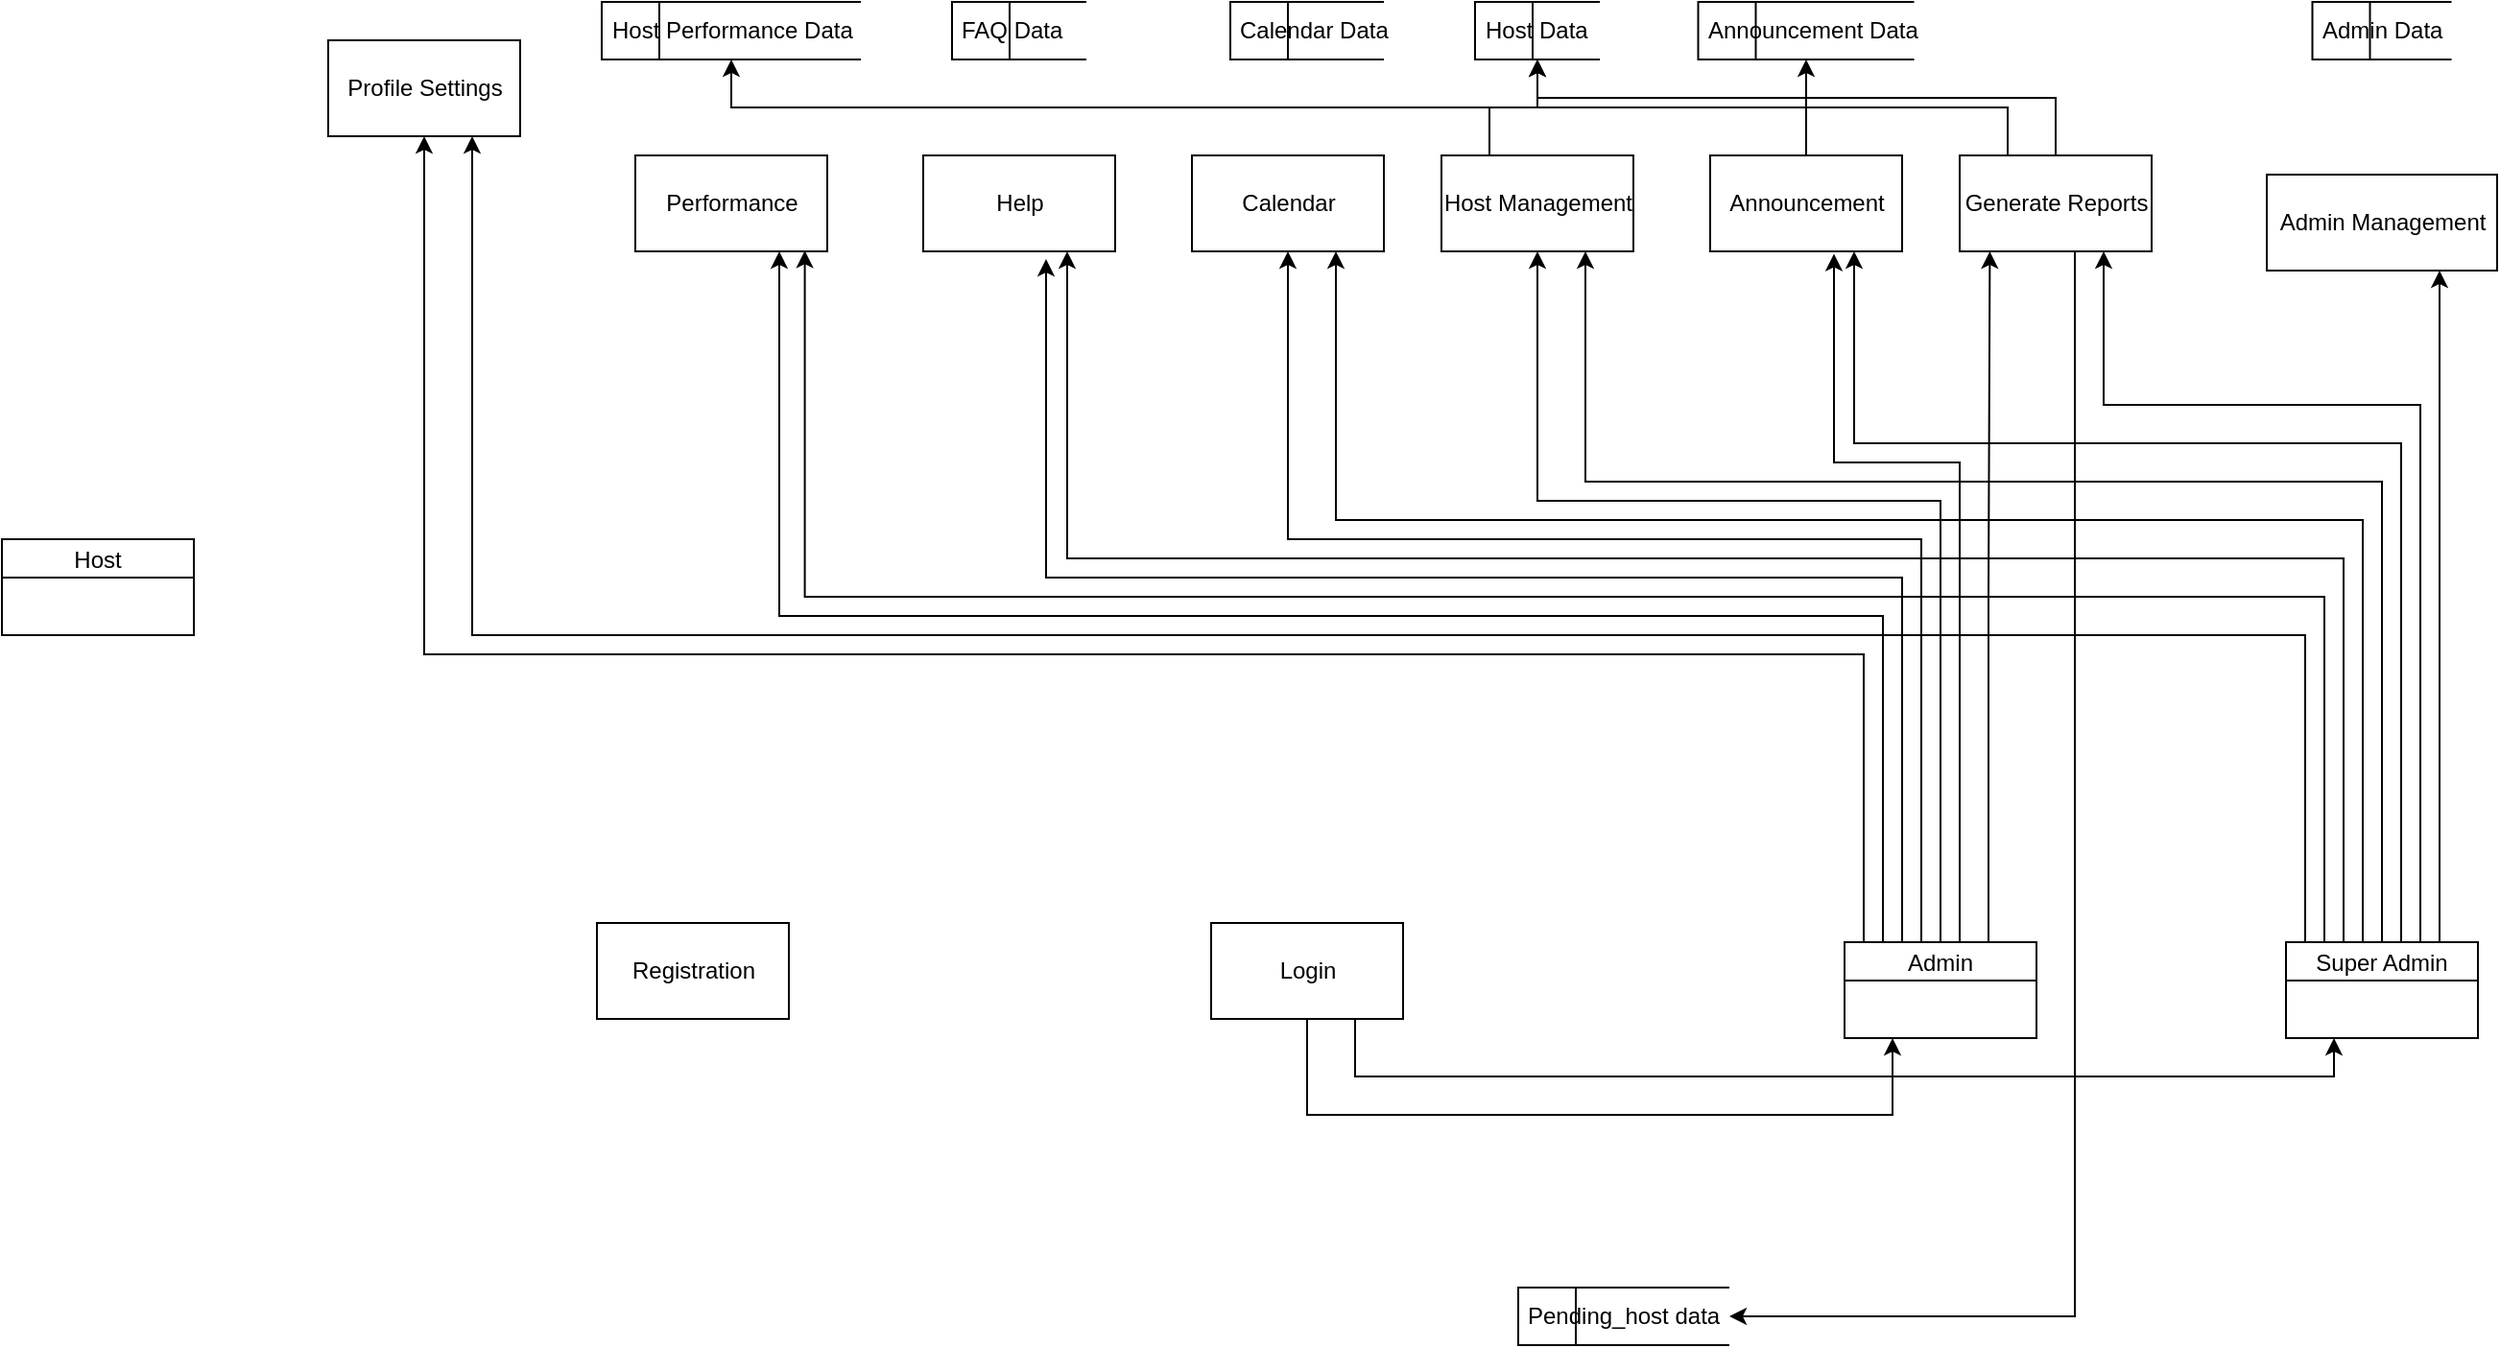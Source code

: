 <mxfile version="20.4.1" type="github">
  <diagram id="ODct4G0dxIyqpnzht4YD" name="Page-1">
    <mxGraphModel dx="989" dy="530" grid="1" gridSize="10" guides="1" tooltips="1" connect="1" arrows="1" fold="1" page="1" pageScale="1" pageWidth="1400" pageHeight="850" math="0" shadow="0">
      <root>
        <mxCell id="0" />
        <mxCell id="1" parent="0" />
        <mxCell id="4zP4CRsx3QcSQPqTSRkt-1" value="Host" style="swimlane;fontStyle=0;childLayout=stackLayout;horizontal=1;startSize=20;fillColor=#ffffff;horizontalStack=0;resizeParent=1;resizeParentMax=0;resizeLast=0;collapsible=0;marginBottom=0;swimlaneFillColor=#ffffff;" vertex="1" parent="1">
          <mxGeometry x="80" y="350" width="100" height="50" as="geometry" />
        </mxCell>
        <mxCell id="4zP4CRsx3QcSQPqTSRkt-18" style="edgeStyle=orthogonalEdgeStyle;rounded=0;orthogonalLoop=1;jettySize=auto;html=1;entryX=0.25;entryY=1;entryDx=0;entryDy=0;" edge="1" parent="1" source="4zP4CRsx3QcSQPqTSRkt-2" target="4zP4CRsx3QcSQPqTSRkt-5">
          <mxGeometry relative="1" as="geometry">
            <Array as="points">
              <mxPoint x="760" y="650" />
              <mxPoint x="1065" y="650" />
            </Array>
          </mxGeometry>
        </mxCell>
        <mxCell id="4zP4CRsx3QcSQPqTSRkt-19" style="edgeStyle=orthogonalEdgeStyle;rounded=0;orthogonalLoop=1;jettySize=auto;html=1;exitX=0.75;exitY=1;exitDx=0;exitDy=0;entryX=0.25;entryY=1;entryDx=0;entryDy=0;" edge="1" parent="1" source="4zP4CRsx3QcSQPqTSRkt-2" target="4zP4CRsx3QcSQPqTSRkt-6">
          <mxGeometry relative="1" as="geometry" />
        </mxCell>
        <mxCell id="4zP4CRsx3QcSQPqTSRkt-2" value="Login" style="html=1;dashed=0;whitespace=wrap;" vertex="1" parent="1">
          <mxGeometry x="710" y="550" width="100" height="50" as="geometry" />
        </mxCell>
        <mxCell id="4zP4CRsx3QcSQPqTSRkt-33" style="edgeStyle=orthogonalEdgeStyle;rounded=0;orthogonalLoop=1;jettySize=auto;html=1;exitX=0.75;exitY=0;exitDx=0;exitDy=0;entryX=0.157;entryY=1;entryDx=0;entryDy=0;entryPerimeter=0;labelBorderColor=default;fontColor=#FF0000;" edge="1" parent="1" source="4zP4CRsx3QcSQPqTSRkt-5" target="4zP4CRsx3QcSQPqTSRkt-13">
          <mxGeometry relative="1" as="geometry" />
        </mxCell>
        <mxCell id="4zP4CRsx3QcSQPqTSRkt-34" style="edgeStyle=orthogonalEdgeStyle;rounded=0;orthogonalLoop=1;jettySize=auto;html=1;entryX=0.645;entryY=1.025;entryDx=0;entryDy=0;entryPerimeter=0;labelBorderColor=default;fontColor=#FF0000;" edge="1" parent="1" source="4zP4CRsx3QcSQPqTSRkt-5" target="4zP4CRsx3QcSQPqTSRkt-12">
          <mxGeometry relative="1" as="geometry">
            <Array as="points">
              <mxPoint x="1100" y="310" />
              <mxPoint x="1035" y="310" />
            </Array>
          </mxGeometry>
        </mxCell>
        <mxCell id="4zP4CRsx3QcSQPqTSRkt-35" style="edgeStyle=orthogonalEdgeStyle;rounded=0;orthogonalLoop=1;jettySize=auto;html=1;entryX=0.5;entryY=1;entryDx=0;entryDy=0;labelBorderColor=default;fontColor=#FF0000;" edge="1" parent="1" source="4zP4CRsx3QcSQPqTSRkt-5" target="4zP4CRsx3QcSQPqTSRkt-8">
          <mxGeometry relative="1" as="geometry">
            <Array as="points">
              <mxPoint x="1090" y="330" />
              <mxPoint x="880" y="330" />
            </Array>
          </mxGeometry>
        </mxCell>
        <mxCell id="4zP4CRsx3QcSQPqTSRkt-36" style="edgeStyle=orthogonalEdgeStyle;rounded=0;orthogonalLoop=1;jettySize=auto;html=1;entryX=0.5;entryY=1;entryDx=0;entryDy=0;labelBorderColor=default;fontColor=#FF0000;" edge="1" parent="1" source="4zP4CRsx3QcSQPqTSRkt-5" target="4zP4CRsx3QcSQPqTSRkt-11">
          <mxGeometry relative="1" as="geometry">
            <Array as="points">
              <mxPoint x="1080" y="350" />
              <mxPoint x="750" y="350" />
            </Array>
          </mxGeometry>
        </mxCell>
        <mxCell id="4zP4CRsx3QcSQPqTSRkt-37" style="edgeStyle=orthogonalEdgeStyle;rounded=0;orthogonalLoop=1;jettySize=auto;html=1;entryX=0.64;entryY=1.08;entryDx=0;entryDy=0;entryPerimeter=0;labelBorderColor=default;fontColor=#FF0000;" edge="1" parent="1" source="4zP4CRsx3QcSQPqTSRkt-5" target="4zP4CRsx3QcSQPqTSRkt-10">
          <mxGeometry relative="1" as="geometry">
            <Array as="points">
              <mxPoint x="1070" y="370" />
              <mxPoint x="624" y="370" />
            </Array>
          </mxGeometry>
        </mxCell>
        <mxCell id="4zP4CRsx3QcSQPqTSRkt-38" style="edgeStyle=orthogonalEdgeStyle;rounded=0;orthogonalLoop=1;jettySize=auto;html=1;entryX=0.75;entryY=1;entryDx=0;entryDy=0;labelBorderColor=default;fontColor=#FF0000;" edge="1" parent="1" source="4zP4CRsx3QcSQPqTSRkt-5" target="4zP4CRsx3QcSQPqTSRkt-9">
          <mxGeometry relative="1" as="geometry">
            <Array as="points">
              <mxPoint x="1060" y="390" />
              <mxPoint x="485" y="390" />
            </Array>
          </mxGeometry>
        </mxCell>
        <mxCell id="4zP4CRsx3QcSQPqTSRkt-39" style="edgeStyle=orthogonalEdgeStyle;rounded=0;orthogonalLoop=1;jettySize=auto;html=1;entryX=0.5;entryY=1;entryDx=0;entryDy=0;labelBorderColor=default;fontColor=#FF0000;" edge="1" parent="1" source="4zP4CRsx3QcSQPqTSRkt-5" target="4zP4CRsx3QcSQPqTSRkt-15">
          <mxGeometry relative="1" as="geometry">
            <Array as="points">
              <mxPoint x="1050" y="410" />
              <mxPoint x="300" y="410" />
            </Array>
          </mxGeometry>
        </mxCell>
        <mxCell id="4zP4CRsx3QcSQPqTSRkt-5" value="Admin" style="swimlane;fontStyle=0;childLayout=stackLayout;horizontal=1;startSize=20;fillColor=#ffffff;horizontalStack=0;resizeParent=1;resizeParentMax=0;resizeLast=0;collapsible=0;marginBottom=0;swimlaneFillColor=#ffffff;" vertex="1" parent="1">
          <mxGeometry x="1040" y="560" width="100" height="50" as="geometry" />
        </mxCell>
        <mxCell id="4zP4CRsx3QcSQPqTSRkt-21" style="edgeStyle=orthogonalEdgeStyle;rounded=0;orthogonalLoop=1;jettySize=auto;html=1;exitX=0.75;exitY=0;exitDx=0;exitDy=0;entryX=0.75;entryY=1;entryDx=0;entryDy=0;" edge="1" parent="1" source="4zP4CRsx3QcSQPqTSRkt-6" target="4zP4CRsx3QcSQPqTSRkt-14">
          <mxGeometry relative="1" as="geometry">
            <Array as="points">
              <mxPoint x="1350" y="560" />
            </Array>
          </mxGeometry>
        </mxCell>
        <mxCell id="4zP4CRsx3QcSQPqTSRkt-22" style="edgeStyle=orthogonalEdgeStyle;rounded=0;orthogonalLoop=1;jettySize=auto;html=1;entryX=0.75;entryY=1;entryDx=0;entryDy=0;" edge="1" parent="1" source="4zP4CRsx3QcSQPqTSRkt-6" target="4zP4CRsx3QcSQPqTSRkt-13">
          <mxGeometry relative="1" as="geometry">
            <Array as="points">
              <mxPoint x="1340" y="280" />
              <mxPoint x="1175" y="280" />
            </Array>
          </mxGeometry>
        </mxCell>
        <mxCell id="4zP4CRsx3QcSQPqTSRkt-23" style="edgeStyle=orthogonalEdgeStyle;rounded=0;orthogonalLoop=1;jettySize=auto;html=1;exitX=0.25;exitY=0;exitDx=0;exitDy=0;entryX=0.75;entryY=1;entryDx=0;entryDy=0;" edge="1" parent="1" source="4zP4CRsx3QcSQPqTSRkt-6" target="4zP4CRsx3QcSQPqTSRkt-12">
          <mxGeometry relative="1" as="geometry">
            <Array as="points">
              <mxPoint x="1330" y="560" />
              <mxPoint x="1330" y="300" />
              <mxPoint x="1045" y="300" />
            </Array>
          </mxGeometry>
        </mxCell>
        <mxCell id="4zP4CRsx3QcSQPqTSRkt-24" style="edgeStyle=orthogonalEdgeStyle;rounded=0;orthogonalLoop=1;jettySize=auto;html=1;entryX=0.75;entryY=1;entryDx=0;entryDy=0;" edge="1" parent="1" source="4zP4CRsx3QcSQPqTSRkt-6" target="4zP4CRsx3QcSQPqTSRkt-8">
          <mxGeometry relative="1" as="geometry">
            <Array as="points">
              <mxPoint x="1320" y="320" />
              <mxPoint x="905" y="320" />
            </Array>
          </mxGeometry>
        </mxCell>
        <mxCell id="4zP4CRsx3QcSQPqTSRkt-25" style="edgeStyle=orthogonalEdgeStyle;rounded=0;orthogonalLoop=1;jettySize=auto;html=1;entryX=0.75;entryY=1;entryDx=0;entryDy=0;" edge="1" parent="1" source="4zP4CRsx3QcSQPqTSRkt-6" target="4zP4CRsx3QcSQPqTSRkt-11">
          <mxGeometry relative="1" as="geometry">
            <Array as="points">
              <mxPoint x="1310" y="340" />
              <mxPoint x="775" y="340" />
            </Array>
          </mxGeometry>
        </mxCell>
        <mxCell id="4zP4CRsx3QcSQPqTSRkt-26" style="edgeStyle=orthogonalEdgeStyle;rounded=0;orthogonalLoop=1;jettySize=auto;html=1;entryX=0.75;entryY=1;entryDx=0;entryDy=0;" edge="1" parent="1" source="4zP4CRsx3QcSQPqTSRkt-6" target="4zP4CRsx3QcSQPqTSRkt-10">
          <mxGeometry relative="1" as="geometry">
            <Array as="points">
              <mxPoint x="1300" y="360" />
              <mxPoint x="635" y="360" />
            </Array>
          </mxGeometry>
        </mxCell>
        <mxCell id="4zP4CRsx3QcSQPqTSRkt-27" style="edgeStyle=orthogonalEdgeStyle;rounded=0;orthogonalLoop=1;jettySize=auto;html=1;entryX=0.883;entryY=0.993;entryDx=0;entryDy=0;entryPerimeter=0;" edge="1" parent="1" source="4zP4CRsx3QcSQPqTSRkt-6" target="4zP4CRsx3QcSQPqTSRkt-9">
          <mxGeometry relative="1" as="geometry">
            <Array as="points">
              <mxPoint x="1290" y="380" />
              <mxPoint x="498" y="380" />
            </Array>
          </mxGeometry>
        </mxCell>
        <mxCell id="4zP4CRsx3QcSQPqTSRkt-29" style="edgeStyle=orthogonalEdgeStyle;rounded=0;orthogonalLoop=1;jettySize=auto;html=1;entryX=0.75;entryY=1;entryDx=0;entryDy=0;" edge="1" parent="1" source="4zP4CRsx3QcSQPqTSRkt-6" target="4zP4CRsx3QcSQPqTSRkt-15">
          <mxGeometry relative="1" as="geometry">
            <Array as="points">
              <mxPoint x="1280" y="400" />
              <mxPoint x="325" y="400" />
            </Array>
          </mxGeometry>
        </mxCell>
        <mxCell id="4zP4CRsx3QcSQPqTSRkt-6" value="Super Admin" style="swimlane;fontStyle=0;childLayout=stackLayout;horizontal=1;startSize=20;fillColor=#ffffff;horizontalStack=0;resizeParent=1;resizeParentMax=0;resizeLast=0;collapsible=0;marginBottom=0;swimlaneFillColor=#ffffff;" vertex="1" parent="1">
          <mxGeometry x="1270" y="560" width="100" height="50" as="geometry" />
        </mxCell>
        <mxCell id="4zP4CRsx3QcSQPqTSRkt-7" value="Registration" style="html=1;dashed=0;whitespace=wrap;" vertex="1" parent="1">
          <mxGeometry x="390" y="550" width="100" height="50" as="geometry" />
        </mxCell>
        <mxCell id="4zP4CRsx3QcSQPqTSRkt-51" style="edgeStyle=orthogonalEdgeStyle;rounded=0;orthogonalLoop=1;jettySize=auto;html=1;exitX=0.25;exitY=0;exitDx=0;exitDy=0;labelBorderColor=default;fontColor=#000000;" edge="1" parent="1" source="4zP4CRsx3QcSQPqTSRkt-8" target="4zP4CRsx3QcSQPqTSRkt-41">
          <mxGeometry relative="1" as="geometry" />
        </mxCell>
        <mxCell id="4zP4CRsx3QcSQPqTSRkt-8" value="Host Management" style="html=1;dashed=0;whitespace=wrap;" vertex="1" parent="1">
          <mxGeometry x="830" y="150" width="100" height="50" as="geometry" />
        </mxCell>
        <mxCell id="4zP4CRsx3QcSQPqTSRkt-9" value="Performance" style="html=1;dashed=0;whitespace=wrap;" vertex="1" parent="1">
          <mxGeometry x="410" y="150" width="100" height="50" as="geometry" />
        </mxCell>
        <mxCell id="4zP4CRsx3QcSQPqTSRkt-10" value="Help" style="html=1;dashed=0;whitespace=wrap;" vertex="1" parent="1">
          <mxGeometry x="560" y="150" width="100" height="50" as="geometry" />
        </mxCell>
        <mxCell id="4zP4CRsx3QcSQPqTSRkt-11" value="Calendar" style="html=1;dashed=0;whitespace=wrap;" vertex="1" parent="1">
          <mxGeometry x="700" y="150" width="100" height="50" as="geometry" />
        </mxCell>
        <mxCell id="4zP4CRsx3QcSQPqTSRkt-50" style="edgeStyle=orthogonalEdgeStyle;rounded=0;orthogonalLoop=1;jettySize=auto;html=1;entryX=0.5;entryY=1;entryDx=0;entryDy=0;labelBorderColor=default;fontColor=#000000;" edge="1" parent="1" source="4zP4CRsx3QcSQPqTSRkt-12" target="4zP4CRsx3QcSQPqTSRkt-44">
          <mxGeometry relative="1" as="geometry" />
        </mxCell>
        <mxCell id="4zP4CRsx3QcSQPqTSRkt-12" value="Announcement" style="html=1;dashed=0;whitespace=wrap;" vertex="1" parent="1">
          <mxGeometry x="970" y="150" width="100" height="50" as="geometry" />
        </mxCell>
        <mxCell id="4zP4CRsx3QcSQPqTSRkt-46" style="edgeStyle=orthogonalEdgeStyle;rounded=0;orthogonalLoop=1;jettySize=auto;html=1;entryX=0.5;entryY=1;entryDx=0;entryDy=0;labelBorderColor=default;fontColor=#000000;" edge="1" parent="1" source="4zP4CRsx3QcSQPqTSRkt-13" target="4zP4CRsx3QcSQPqTSRkt-41">
          <mxGeometry relative="1" as="geometry">
            <Array as="points">
              <mxPoint x="1150" y="120" />
              <mxPoint x="880" y="120" />
            </Array>
          </mxGeometry>
        </mxCell>
        <mxCell id="4zP4CRsx3QcSQPqTSRkt-48" style="edgeStyle=orthogonalEdgeStyle;rounded=0;orthogonalLoop=1;jettySize=auto;html=1;labelBorderColor=default;fontColor=#000000;entryX=1;entryY=0.5;entryDx=0;entryDy=0;" edge="1" parent="1" source="4zP4CRsx3QcSQPqTSRkt-13" target="4zP4CRsx3QcSQPqTSRkt-47">
          <mxGeometry relative="1" as="geometry">
            <mxPoint x="1200" y="560" as="targetPoint" />
            <Array as="points">
              <mxPoint x="1160" y="755" />
            </Array>
          </mxGeometry>
        </mxCell>
        <mxCell id="4zP4CRsx3QcSQPqTSRkt-49" style="edgeStyle=orthogonalEdgeStyle;rounded=0;orthogonalLoop=1;jettySize=auto;html=1;exitX=0.25;exitY=0;exitDx=0;exitDy=0;entryX=0.5;entryY=1;entryDx=0;entryDy=0;labelBorderColor=default;fontColor=#000000;" edge="1" parent="1" source="4zP4CRsx3QcSQPqTSRkt-13" target="4zP4CRsx3QcSQPqTSRkt-40">
          <mxGeometry relative="1" as="geometry" />
        </mxCell>
        <mxCell id="4zP4CRsx3QcSQPqTSRkt-13" value="Generate Reports" style="html=1;dashed=0;whitespace=wrap;" vertex="1" parent="1">
          <mxGeometry x="1100" y="150" width="100" height="50" as="geometry" />
        </mxCell>
        <mxCell id="4zP4CRsx3QcSQPqTSRkt-14" value="Admin Management" style="html=1;dashed=0;whitespace=wrap;" vertex="1" parent="1">
          <mxGeometry x="1260" y="160" width="120" height="50" as="geometry" />
        </mxCell>
        <mxCell id="4zP4CRsx3QcSQPqTSRkt-15" value="Profile Settings" style="html=1;dashed=0;whitespace=wrap;" vertex="1" parent="1">
          <mxGeometry x="250" y="90" width="100" height="50" as="geometry" />
        </mxCell>
        <mxCell id="4zP4CRsx3QcSQPqTSRkt-40" value="&lt;font color=&quot;#000000&quot;&gt;Host Performance Data&lt;br&gt;&lt;/font&gt;" style="html=1;dashed=0;whitespace=wrap;shape=mxgraph.dfd.dataStoreID;align=left;spacingLeft=3;points=[[0,0],[0.5,0],[1,0],[0,0.5],[1,0.5],[0,1],[0.5,1],[1,1]];fontColor=#FF0000;" vertex="1" parent="1">
          <mxGeometry x="392.5" y="70" width="135" height="30" as="geometry" />
        </mxCell>
        <mxCell id="4zP4CRsx3QcSQPqTSRkt-41" value="&lt;font color=&quot;#000000&quot;&gt;Host Data&lt;br&gt;&lt;/font&gt;" style="html=1;dashed=0;whitespace=wrap;shape=mxgraph.dfd.dataStoreID;align=left;spacingLeft=3;points=[[0,0],[0.5,0],[1,0],[0,0.5],[1,0.5],[0,1],[0.5,1],[1,1]];fontColor=#FF0000;" vertex="1" parent="1">
          <mxGeometry x="847.5" y="70" width="65" height="30" as="geometry" />
        </mxCell>
        <mxCell id="4zP4CRsx3QcSQPqTSRkt-42" value="Calendar Data" style="html=1;dashed=0;whitespace=wrap;shape=mxgraph.dfd.dataStoreID;align=left;spacingLeft=3;points=[[0,0],[0.5,0],[1,0],[0,0.5],[1,0.5],[0,1],[0.5,1],[1,1]];fontColor=#000000;" vertex="1" parent="1">
          <mxGeometry x="720" y="70" width="80" height="30" as="geometry" />
        </mxCell>
        <mxCell id="4zP4CRsx3QcSQPqTSRkt-43" value="&lt;font color=&quot;#000000&quot;&gt;FAQ Data&lt;br&gt;&lt;/font&gt;" style="html=1;dashed=0;whitespace=wrap;shape=mxgraph.dfd.dataStoreID;align=left;spacingLeft=3;points=[[0,0],[0.5,0],[1,0],[0,0.5],[1,0.5],[0,1],[0.5,1],[1,1]];fontColor=#FF0000;" vertex="1" parent="1">
          <mxGeometry x="575" y="70" width="70" height="30" as="geometry" />
        </mxCell>
        <mxCell id="4zP4CRsx3QcSQPqTSRkt-44" value="&lt;font color=&quot;#000000&quot;&gt;Announcement Data&lt;br&gt;&lt;/font&gt;" style="html=1;dashed=0;whitespace=wrap;shape=mxgraph.dfd.dataStoreID;align=left;spacingLeft=3;points=[[0,0],[0.5,0],[1,0],[0,0.5],[1,0.5],[0,1],[0.5,1],[1,1]];fontColor=#FF0000;" vertex="1" parent="1">
          <mxGeometry x="963.75" y="70" width="112.5" height="30" as="geometry" />
        </mxCell>
        <mxCell id="4zP4CRsx3QcSQPqTSRkt-45" value="&lt;font color=&quot;#000000&quot;&gt;Admin Data&lt;br&gt;&lt;/font&gt;" style="html=1;dashed=0;whitespace=wrap;shape=mxgraph.dfd.dataStoreID;align=left;spacingLeft=3;points=[[0,0],[0.5,0],[1,0],[0,0.5],[1,0.5],[0,1],[0.5,1],[1,1]];fontColor=#FF0000;" vertex="1" parent="1">
          <mxGeometry x="1283.75" y="70" width="72.5" height="30" as="geometry" />
        </mxCell>
        <mxCell id="4zP4CRsx3QcSQPqTSRkt-47" value="Pending_host data" style="html=1;dashed=0;whitespace=wrap;shape=mxgraph.dfd.dataStoreID;align=left;spacingLeft=3;points=[[0,0],[0.5,0],[1,0],[0,0.5],[1,0.5],[0,1],[0.5,1],[1,1]];fontColor=#000000;" vertex="1" parent="1">
          <mxGeometry x="870" y="740" width="110" height="30" as="geometry" />
        </mxCell>
      </root>
    </mxGraphModel>
  </diagram>
</mxfile>
